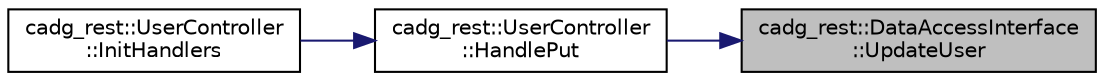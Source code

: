 digraph "cadg_rest::DataAccessInterface::UpdateUser"
{
 // LATEX_PDF_SIZE
  edge [fontname="Helvetica",fontsize="10",labelfontname="Helvetica",labelfontsize="10"];
  node [fontname="Helvetica",fontsize="10",shape=record];
  rankdir="RL";
  Node26 [label="cadg_rest::DataAccessInterface\l::UpdateUser",height=0.2,width=0.4,color="black", fillcolor="grey75", style="filled", fontcolor="black",tooltip="Updates a user."];
  Node26 -> Node27 [dir="back",color="midnightblue",fontsize="10",style="solid",fontname="Helvetica"];
  Node27 [label="cadg_rest::UserController\l::HandlePut",height=0.2,width=0.4,color="black", fillcolor="white", style="filled",URL="$classcadg__rest_1_1_user_controller.html#a5da4d0addb0504184929a57d7f196c79",tooltip="Updates a current user's data."];
  Node27 -> Node28 [dir="back",color="midnightblue",fontsize="10",style="solid",fontname="Helvetica"];
  Node28 [label="cadg_rest::UserController\l::InitHandlers",height=0.2,width=0.4,color="black", fillcolor="white", style="filled",URL="$classcadg__rest_1_1_user_controller.html#a213210b1e1f8f7417133f3290fbb9b67",tooltip="Initializes listeners and binds methods to proper handlers."];
}
